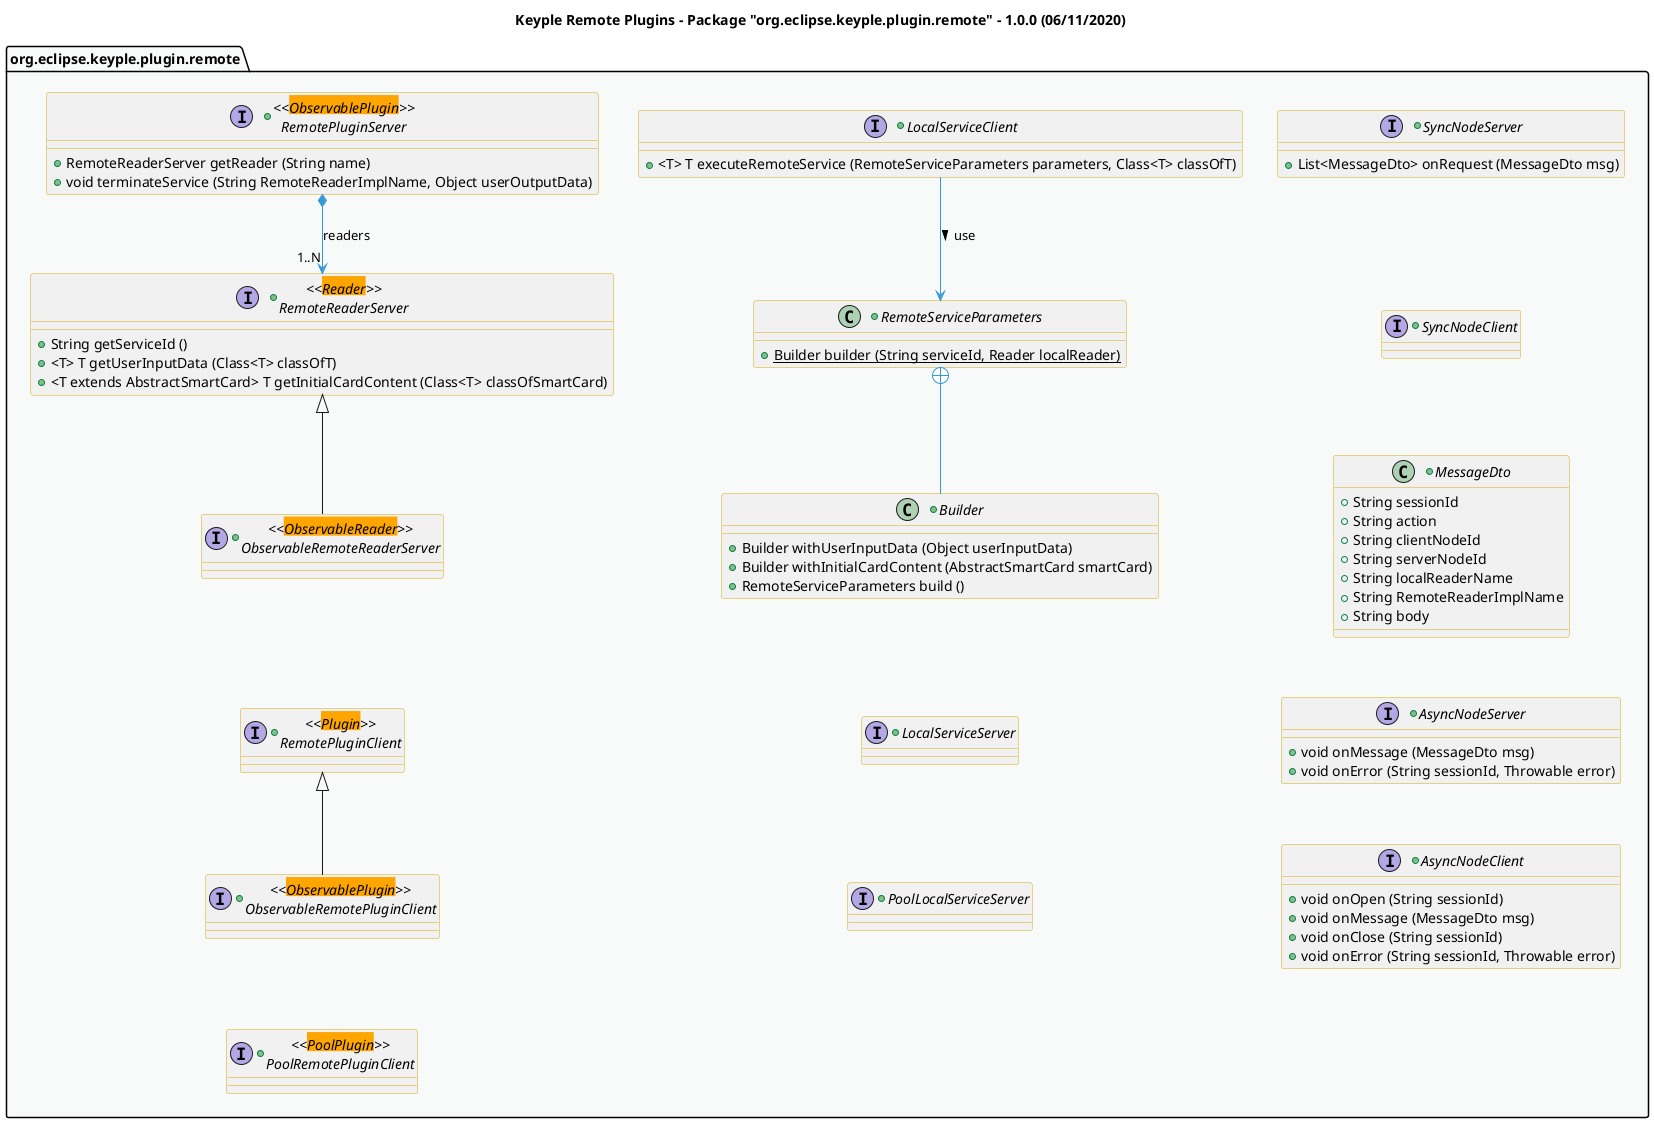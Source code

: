 @startuml
title
    Keyple Remote Plugins - Package "org.eclipse.keyple.plugin.remote" - 1.0.0 (06/11/2020)
end title

' == THEME ==

'Couleurs issues de : https://htmlcolorcodes.com/fr/tableau-de-couleur/tableau-de-couleur-design-plat/
!define C_GREY1 F8F9F9
!define C_GREY2 F2F3F4
!define C_GREY3 E5E7E9
!define C_GREY4 D7DBDD
!define C_GREY5 CACFD2
!define C_GREY6 BDC3C7
!define C_LINK 3498DB
!define C_USE 27AE60

skinparam Shadowing false
skinparam ClassFontStyle italic
skinparam ClassBorderColor #D4AC0D
skinparam stereotypeABorderColor #A9DCDF
skinparam stereotypeIBorderColor #B4A7E5
skinparam stereotypeCBorderColor #ADD1B2
skinparam stereotypeEBorderColor #EB93DF
' Red
skinparam ClassBackgroundColor<<red>> #FDEDEC
skinparam ClassBorderColor<<red>> #E74C3C
hide <<red>> stereotype
' Purple
skinparam ClassBackgroundColor<<purple>> #F4ECF7
skinparam ClassBorderColor<<purple>> #8E44AD
hide <<purple>> stereotype
' blue
skinparam ClassBackgroundColor<<blue>> #EBF5FB
skinparam ClassBorderColor<<blue>> #3498DB
hide <<blue>> stereotype
' Green
skinparam ClassBackgroundColor<<green>> #E9F7EF
skinparam ClassBorderColor<<green>> #27AE60
hide <<green>> stereotype
' Grey
skinparam ClassBackgroundColor<<grey>> #EAECEE
skinparam ClassBorderColor<<grey>> #2C3E50
hide <<grey>> stereotype

' == CONTENT ==

package "org.eclipse.keyple.plugin.remote" as packRemote {

    together {

        ' Nodes
        +interface AsyncNodeClient {
            +void onOpen (String sessionId)
            +void onMessage (MessageDto msg)
            +void onClose (String sessionId)
            +void onError (String sessionId, Throwable error)
        }
        +interface AsyncNodeServer {
            +void onMessage (MessageDto msg)
            +void onError (String sessionId, Throwable error)
        }
        +interface SyncNodeClient {
        }
        +interface SyncNodeServer {
            +List<MessageDto> onRequest (MessageDto msg)
        }

        ' DTO
        +class MessageDto {
            + String sessionId
            + String action
            + String clientNodeId
            + String serverNodeId
            + String localReaderName
            + String RemoteReaderImplName
            + String body
        }

    }
    together {

        +interface LocalServiceServer {
        }
        +interface PoolLocalServiceServer {
        }
        +interface LocalServiceClient {
            +<T> T executeRemoteService (RemoteServiceParameters parameters, Class<T> classOfT)
        }
        +class RemoteServiceParameters {
            +{static} Builder builder (String serviceId, Reader localReader)
        }
        +class "Builder" as RemoteServiceParametersBuilder {
            +Builder withUserInputData (Object userInputData)
            +Builder withInitialCardContent (AbstractSmartCard smartCard)
            +RemoteServiceParameters build ()
        }

    }
    together {

        ' Remote Handlers
        +interface "<<<back:orange>Plugin</back>>>\nRemotePluginClient" as RemotePluginClient {
        }
        +interface "<<<back:orange>ObservablePlugin</back>>>\nObservableRemotePluginClient" as ObservableRemotePluginClient extends RemotePluginClient {
        }
        +interface "<<<back:orange>PoolPlugin</back>>>\nPoolRemotePluginClient" as PoolRemotePluginClient {
        }
        +interface "<<<back:orange>ObservablePlugin</back>>>\nRemotePluginServer" as RemotePluginServer {
            +RemoteReaderServer getReader (String name)
            +void terminateService (String RemoteReaderImplName, Object userOutputData)
        }

        ' Remote Readers
        +interface "<<<back:orange>Reader</back>>>\nRemoteReaderServer" as RemoteReaderServer {
            +String getServiceId ()
            +<T> T getUserInputData (Class<T> classOfT)
            +<T extends AbstractSmartCard> T getInitialCardContent (Class<T> classOfSmartCard)
        }
        +interface "<<<back:orange>ObservableReader</back>>>\nObservableRemoteReaderServer" as ObservableRemoteReaderServer extends RemoteReaderServer {
        }

    }

}

' Associations
RemotePluginServer *--> "1..N" RemoteReaderServer #C_LINK : readers
LocalServiceClient --> RemoteServiceParameters #C_LINK : use >
RemoteServiceParameters +-- RemoteServiceParametersBuilder #C_LINK

' == LAYOUT ==

ObservableRemoteReaderServer -[hidden]- RemotePluginClient
ObservableRemotePluginClient -[hidden]- PoolRemotePluginClient
RemoteServiceParametersBuilder -[hidden]- LocalServiceServer
LocalServiceServer -[hidden]- PoolLocalServiceServer
SyncNodeServer -[hidden]- SyncNodeClient
SyncNodeClient -[hidden]- MessageDto
MessageDto -[hidden]- AsyncNodeServer
AsyncNodeServer -[hidden]- AsyncNodeClient

' == STYLE ==

package packRemote #C_GREY1 {}

@enduml
